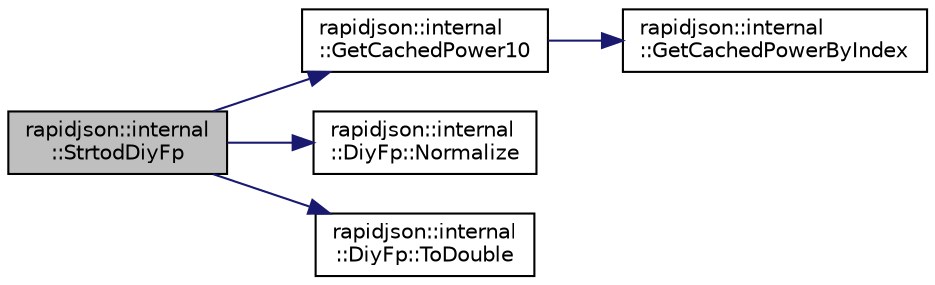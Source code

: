 digraph "rapidjson::internal::StrtodDiyFp"
{
 // INTERACTIVE_SVG=YES
 // LATEX_PDF_SIZE
  edge [fontname="Helvetica",fontsize="10",labelfontname="Helvetica",labelfontsize="10"];
  node [fontname="Helvetica",fontsize="10",shape=record];
  rankdir="LR";
  Node158 [label="rapidjson::internal\l::StrtodDiyFp",height=0.2,width=0.4,color="black", fillcolor="grey75", style="filled", fontcolor="black",tooltip=" "];
  Node158 -> Node159 [color="midnightblue",fontsize="10",style="solid",fontname="Helvetica"];
  Node159 [label="rapidjson::internal\l::GetCachedPower10",height=0.2,width=0.4,color="black", fillcolor="white", style="filled",URL="$namespacerapidjson_1_1internal.html#a21de5a1527938da9b57c84699ce519e7",tooltip=" "];
  Node159 -> Node160 [color="midnightblue",fontsize="10",style="solid",fontname="Helvetica"];
  Node160 [label="rapidjson::internal\l::GetCachedPowerByIndex",height=0.2,width=0.4,color="black", fillcolor="white", style="filled",URL="$namespacerapidjson_1_1internal.html#a25a77e349cce869daae13c1bdd058d4a",tooltip=" "];
  Node158 -> Node161 [color="midnightblue",fontsize="10",style="solid",fontname="Helvetica"];
  Node161 [label="rapidjson::internal\l::DiyFp::Normalize",height=0.2,width=0.4,color="black", fillcolor="white", style="filled",URL="$structrapidjson_1_1internal_1_1_diy_fp.html#aa20a0598c891880ee34e8dca914f0117",tooltip=" "];
  Node158 -> Node162 [color="midnightblue",fontsize="10",style="solid",fontname="Helvetica"];
  Node162 [label="rapidjson::internal\l::DiyFp::ToDouble",height=0.2,width=0.4,color="black", fillcolor="white", style="filled",URL="$structrapidjson_1_1internal_1_1_diy_fp.html#ae41b272b0beb25d936c5d79bd5fde310",tooltip=" "];
}
